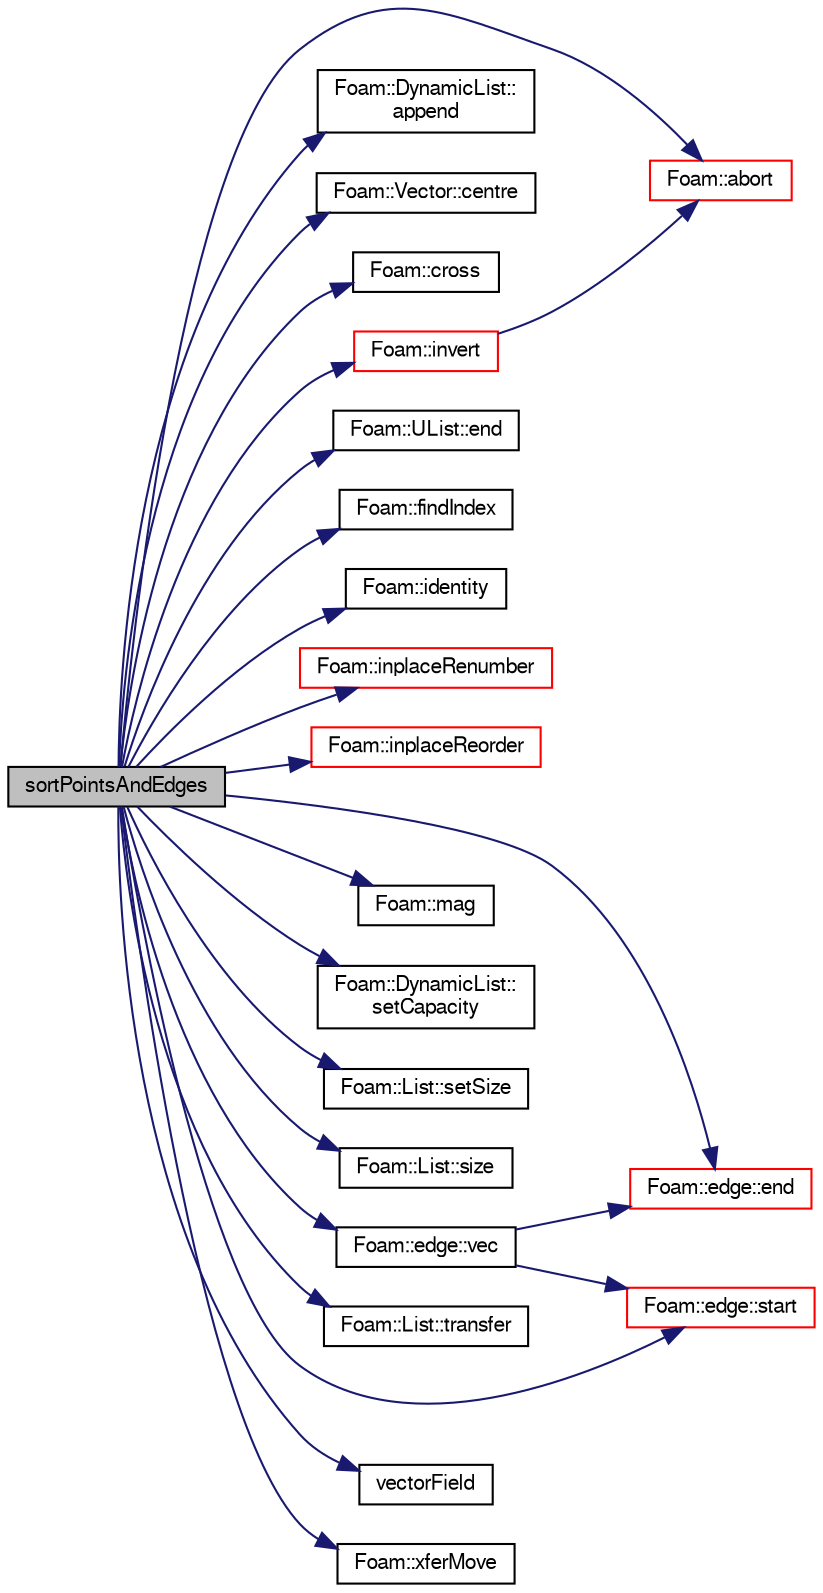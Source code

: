 digraph "sortPointsAndEdges"
{
  bgcolor="transparent";
  edge [fontname="FreeSans",fontsize="10",labelfontname="FreeSans",labelfontsize="10"];
  node [fontname="FreeSans",fontsize="10",shape=record];
  rankdir="LR";
  Node309 [label="sortPointsAndEdges",height=0.2,width=0.4,color="black", fillcolor="grey75", style="filled", fontcolor="black"];
  Node309 -> Node310 [color="midnightblue",fontsize="10",style="solid",fontname="FreeSans"];
  Node310 [label="Foam::abort",height=0.2,width=0.4,color="red",URL="$a21124.html#a447107a607d03e417307c203fa5fb44b"];
  Node309 -> Node353 [color="midnightblue",fontsize="10",style="solid",fontname="FreeSans"];
  Node353 [label="Foam::DynamicList::\lappend",height=0.2,width=0.4,color="black",URL="$a25890.html#a7b67b42af715604376ad63a681dee6d8",tooltip="Append an element at the end of the list. "];
  Node309 -> Node354 [color="midnightblue",fontsize="10",style="solid",fontname="FreeSans"];
  Node354 [label="Foam::Vector::centre",height=0.2,width=0.4,color="black",URL="$a28442.html#a090d0f3203732e228270e1757eb8e62e",tooltip="Return *this (used for point which is a typedef to Vector<scalar>. "];
  Node309 -> Node355 [color="midnightblue",fontsize="10",style="solid",fontname="FreeSans"];
  Node355 [label="Foam::cross",height=0.2,width=0.4,color="black",URL="$a21124.html#acfc273661e3566f80f644ea570c8726a"];
  Node309 -> Node356 [color="midnightblue",fontsize="10",style="solid",fontname="FreeSans"];
  Node356 [label="Foam::edge::end",height=0.2,width=0.4,color="red",URL="$a27210.html#a5ac1c619caccdf5bcf8c3d58a409849f",tooltip="Return end vertex label. "];
  Node309 -> Node358 [color="midnightblue",fontsize="10",style="solid",fontname="FreeSans"];
  Node358 [label="Foam::UList::end",height=0.2,width=0.4,color="black",URL="$a25698.html#acf5102a998ffca93da588563e2af7413",tooltip="Return an iterator to end traversing the UList. "];
  Node309 -> Node359 [color="midnightblue",fontsize="10",style="solid",fontname="FreeSans"];
  Node359 [label="Foam::findIndex",height=0.2,width=0.4,color="black",URL="$a21124.html#ac16695f83f370df159eed19f92d095fb",tooltip="Find first occurence of given element and return index,. "];
  Node309 -> Node360 [color="midnightblue",fontsize="10",style="solid",fontname="FreeSans"];
  Node360 [label="Foam::identity",height=0.2,width=0.4,color="black",URL="$a21124.html#a36af96cb841435845fffb4fe69208490",tooltip="Create identity map (map[i] == i) of given length. "];
  Node309 -> Node361 [color="midnightblue",fontsize="10",style="solid",fontname="FreeSans"];
  Node361 [label="Foam::inplaceRenumber",height=0.2,width=0.4,color="red",URL="$a21124.html#a9b337312524f331043d60cc58a96a5e1",tooltip="Inplace renumber the values of a list. "];
  Node309 -> Node363 [color="midnightblue",fontsize="10",style="solid",fontname="FreeSans"];
  Node363 [label="Foam::inplaceReorder",height=0.2,width=0.4,color="red",URL="$a21124.html#afacafc96b1d456a8ba5cfb6c77ff9eb7",tooltip="Inplace reorder the elements of a list. "];
  Node309 -> Node367 [color="midnightblue",fontsize="10",style="solid",fontname="FreeSans"];
  Node367 [label="Foam::invert",height=0.2,width=0.4,color="red",URL="$a21124.html#a327595a4510d001734d50819f3ee744d",tooltip="Invert one-to-one map. Unmapped elements will be -1. "];
  Node367 -> Node310 [color="midnightblue",fontsize="10",style="solid",fontname="FreeSans"];
  Node309 -> Node370 [color="midnightblue",fontsize="10",style="solid",fontname="FreeSans"];
  Node370 [label="Foam::mag",height=0.2,width=0.4,color="black",URL="$a21124.html#a929da2a3fdcf3dacbbe0487d3a330dae"];
  Node309 -> Node371 [color="midnightblue",fontsize="10",style="solid",fontname="FreeSans"];
  Node371 [label="Foam::DynamicList::\lsetCapacity",height=0.2,width=0.4,color="black",URL="$a25890.html#a3769bf93f15609625d62b693c566bcd1",tooltip="Alter the size of the underlying storage. "];
  Node309 -> Node369 [color="midnightblue",fontsize="10",style="solid",fontname="FreeSans"];
  Node369 [label="Foam::List::setSize",height=0.2,width=0.4,color="black",URL="$a25694.html#aedb985ffeaf1bdbfeccc2a8730405703",tooltip="Reset size of List. "];
  Node309 -> Node372 [color="midnightblue",fontsize="10",style="solid",fontname="FreeSans"];
  Node372 [label="Foam::List::size",height=0.2,width=0.4,color="black",URL="$a25694.html#a8a5f6fa29bd4b500caf186f60245b384",tooltip="Override size to be inconsistent with allocated storage. "];
  Node309 -> Node373 [color="midnightblue",fontsize="10",style="solid",fontname="FreeSans"];
  Node373 [label="Foam::edge::start",height=0.2,width=0.4,color="red",URL="$a27210.html#afe56bdd2031bbf8321e35e2330c0b990",tooltip="Return start vertex label. "];
  Node309 -> Node374 [color="midnightblue",fontsize="10",style="solid",fontname="FreeSans"];
  Node374 [label="Foam::List::transfer",height=0.2,width=0.4,color="black",URL="$a25694.html#a25ad1d2084d16b234b0cf91c07e832c0",tooltip="Transfer the contents of the argument List into this list. "];
  Node309 -> Node375 [color="midnightblue",fontsize="10",style="solid",fontname="FreeSans"];
  Node375 [label="Foam::edge::vec",height=0.2,width=0.4,color="black",URL="$a27210.html#a72eb1bfd9e030458c6f7f33202ea5b4f",tooltip="Return the vector (end - start) "];
  Node375 -> Node356 [color="midnightblue",fontsize="10",style="solid",fontname="FreeSans"];
  Node375 -> Node373 [color="midnightblue",fontsize="10",style="solid",fontname="FreeSans"];
  Node309 -> Node376 [color="midnightblue",fontsize="10",style="solid",fontname="FreeSans"];
  Node376 [label="vectorField",height=0.2,width=0.4,color="black",URL="$a19007.html#a26449ea948f1206dbb29e1bc6e5c7c64"];
  Node309 -> Node377 [color="midnightblue",fontsize="10",style="solid",fontname="FreeSans"];
  Node377 [label="Foam::xferMove",height=0.2,width=0.4,color="black",URL="$a21124.html#ae3ad39ee5ad896e6d3c0f137ecd12abb"];
}
